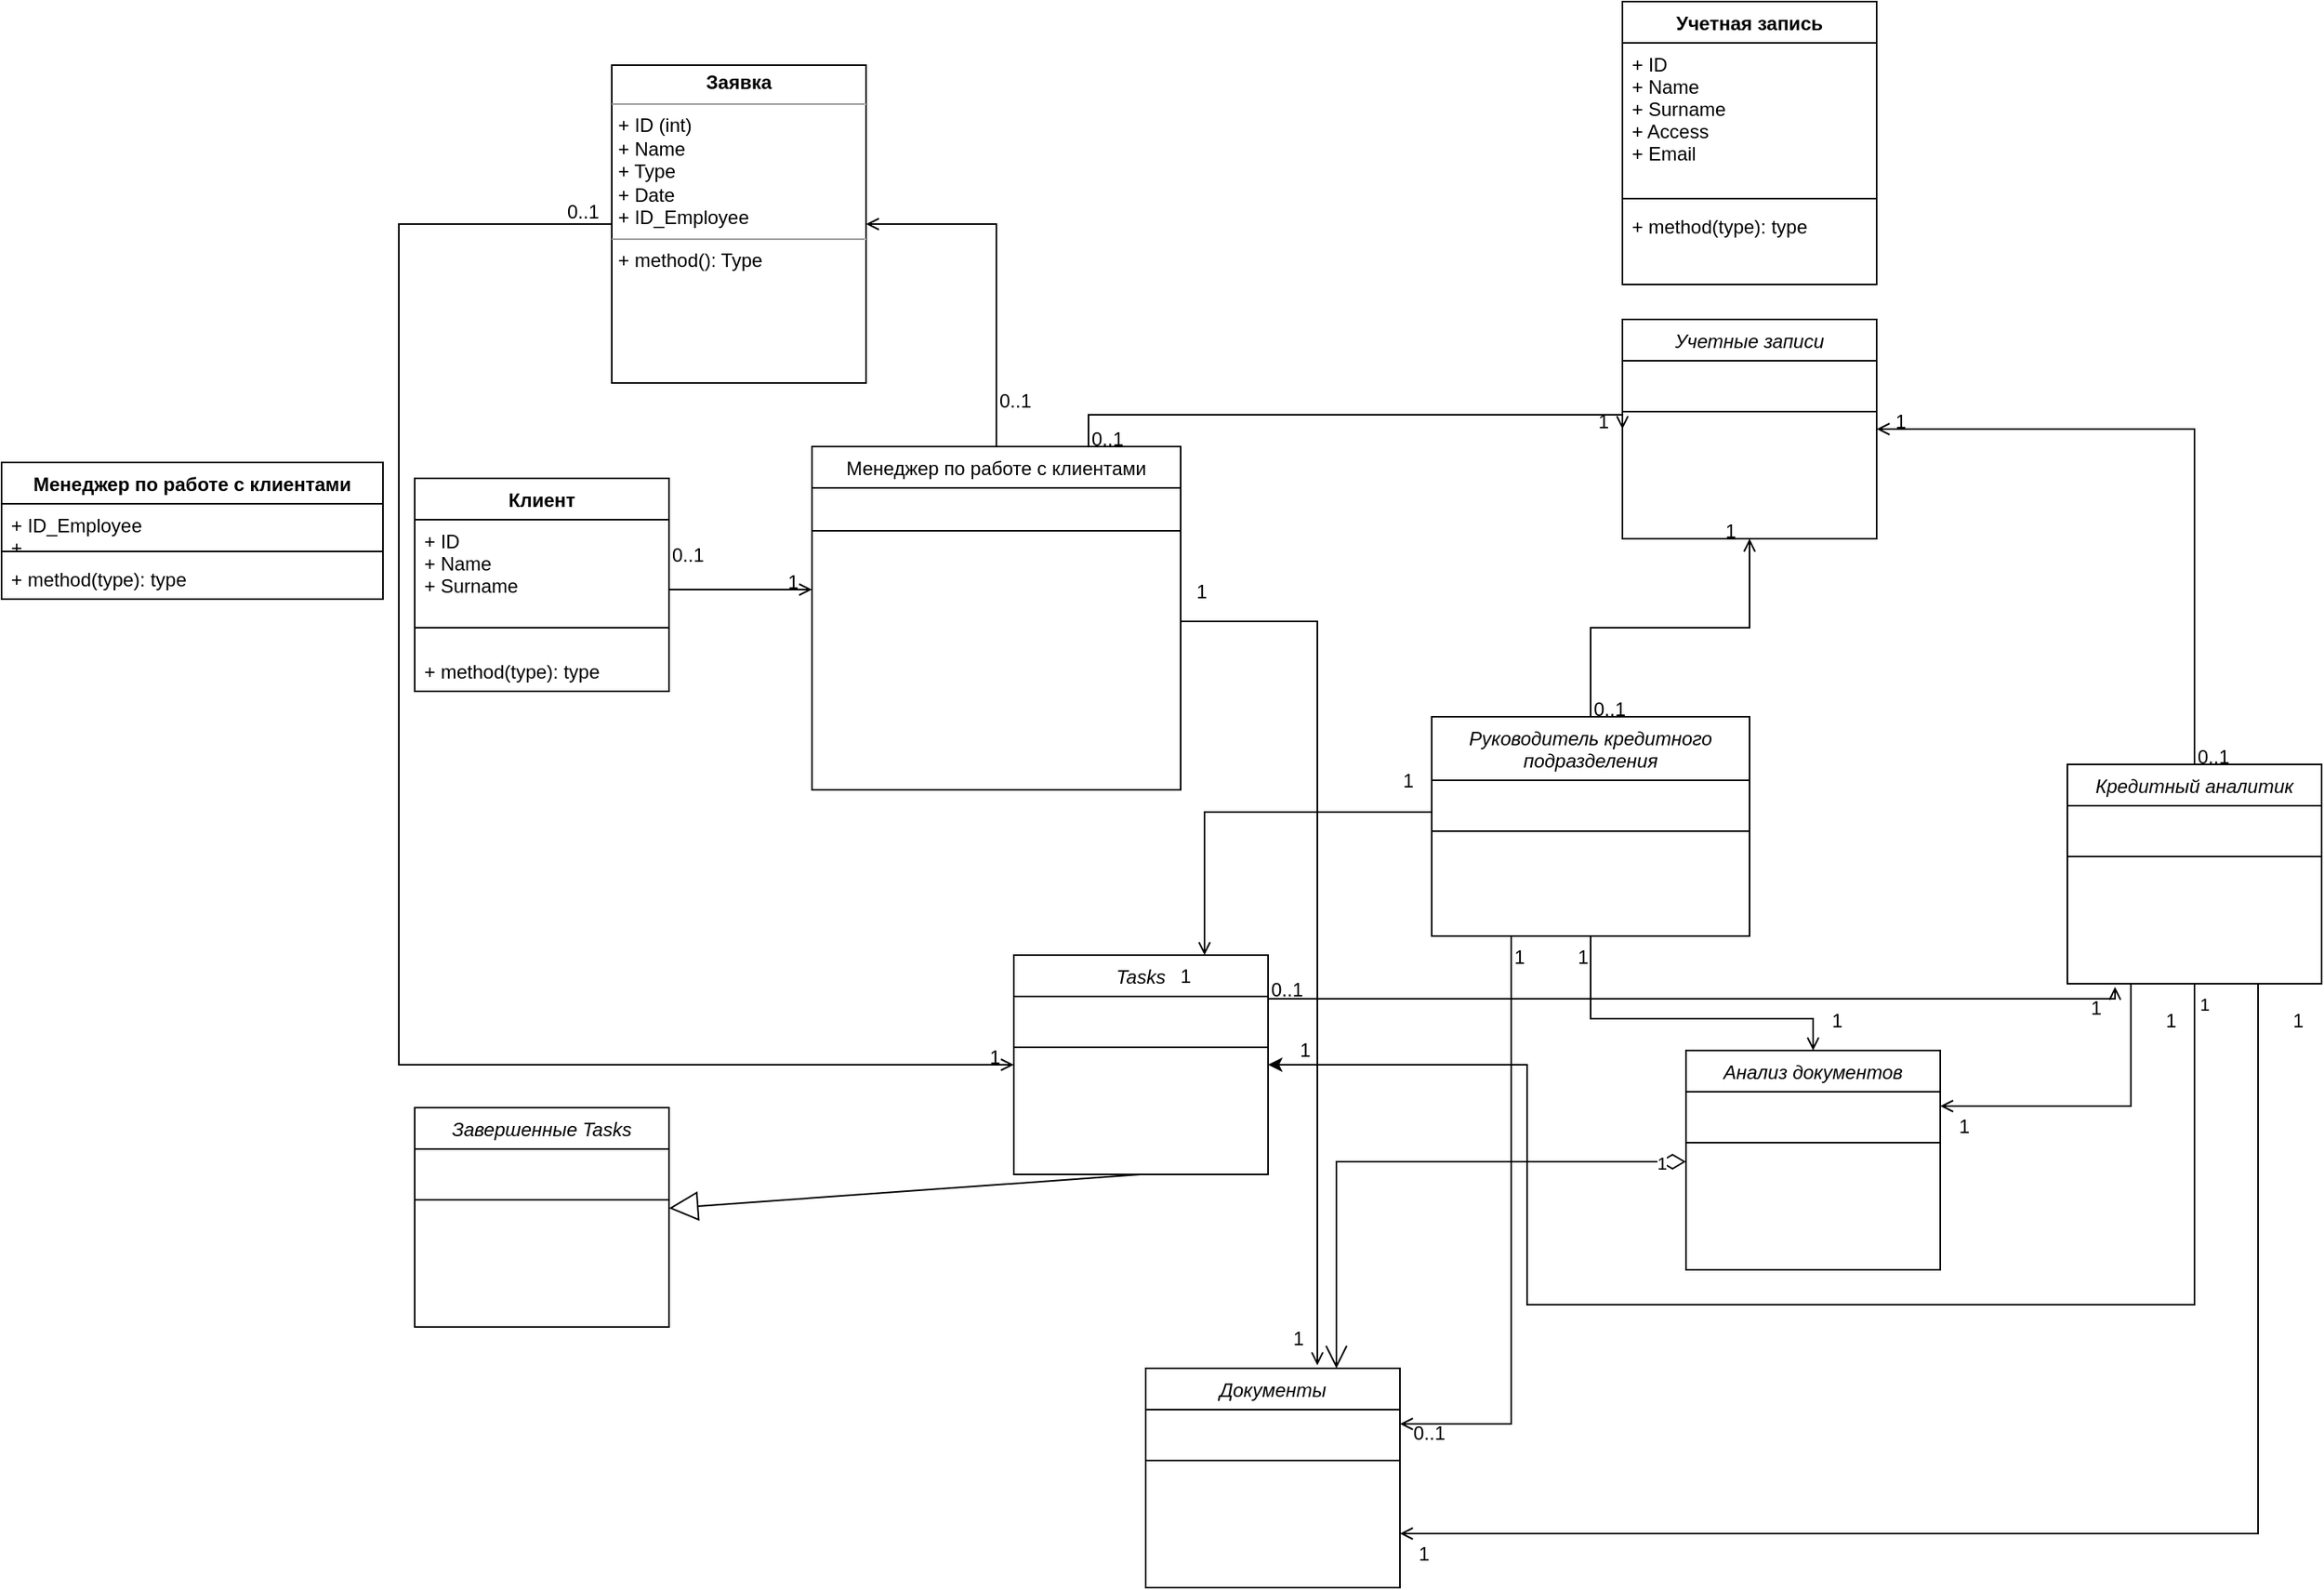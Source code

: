 <mxfile version="20.4.1" type="github">
  <diagram id="C5RBs43oDa-KdzZeNtuy" name="Page-1">
    <mxGraphModel dx="946" dy="1814" grid="1" gridSize="10" guides="1" tooltips="1" connect="1" arrows="1" fold="1" page="1" pageScale="1" pageWidth="827" pageHeight="1169" math="0" shadow="0">
      <root>
        <mxCell id="WIyWlLk6GJQsqaUBKTNV-0" />
        <mxCell id="WIyWlLk6GJQsqaUBKTNV-1" parent="WIyWlLk6GJQsqaUBKTNV-0" />
        <mxCell id="zkfFHV4jXpPFQw0GAbJ--17" value="Менеджер по работе с клиентами" style="swimlane;fontStyle=0;align=center;verticalAlign=top;childLayout=stackLayout;horizontal=1;startSize=26;horizontalStack=0;resizeParent=1;resizeLast=0;collapsible=1;marginBottom=0;rounded=0;shadow=0;strokeWidth=1;" parent="WIyWlLk6GJQsqaUBKTNV-1" vertex="1">
          <mxGeometry x="540" y="100" width="232" height="216" as="geometry">
            <mxRectangle x="550" y="140" width="160" height="26" as="alternateBounds" />
          </mxGeometry>
        </mxCell>
        <mxCell id="zkfFHV4jXpPFQw0GAbJ--23" value="" style="line;html=1;strokeWidth=1;align=left;verticalAlign=middle;spacingTop=-1;spacingLeft=3;spacingRight=3;rotatable=0;labelPosition=right;points=[];portConstraint=eastwest;" parent="zkfFHV4jXpPFQw0GAbJ--17" vertex="1">
          <mxGeometry y="26" width="232" height="54" as="geometry" />
        </mxCell>
        <mxCell id="zkfFHV4jXpPFQw0GAbJ--26" value="" style="endArrow=open;shadow=0;strokeWidth=1;rounded=0;endFill=1;edgeStyle=elbowEdgeStyle;elbow=vertical;exitX=1;exitY=0.5;exitDx=0;exitDy=0;" parent="WIyWlLk6GJQsqaUBKTNV-1" source="cJ7U-5-Rj4uNe6pHxsIU-123" target="zkfFHV4jXpPFQw0GAbJ--17" edge="1">
          <mxGeometry x="0.5" y="41" relative="1" as="geometry">
            <mxPoint x="460" y="208" as="sourcePoint" />
            <mxPoint x="540" y="192" as="targetPoint" />
            <mxPoint x="-40" y="32" as="offset" />
            <Array as="points">
              <mxPoint x="490" y="190" />
            </Array>
          </mxGeometry>
        </mxCell>
        <mxCell id="zkfFHV4jXpPFQw0GAbJ--27" value="0..1" style="resizable=0;align=left;verticalAlign=bottom;labelBackgroundColor=none;fontSize=12;" parent="zkfFHV4jXpPFQw0GAbJ--26" connectable="0" vertex="1">
          <mxGeometry x="-1" relative="1" as="geometry">
            <mxPoint y="4" as="offset" />
          </mxGeometry>
        </mxCell>
        <mxCell id="zkfFHV4jXpPFQw0GAbJ--28" value="1" style="resizable=0;align=right;verticalAlign=bottom;labelBackgroundColor=none;fontSize=12;" parent="zkfFHV4jXpPFQw0GAbJ--26" connectable="0" vertex="1">
          <mxGeometry x="1" relative="1" as="geometry">
            <mxPoint x="-7" y="4" as="offset" />
          </mxGeometry>
        </mxCell>
        <mxCell id="cJ7U-5-Rj4uNe6pHxsIU-2" value="Документы" style="swimlane;fontStyle=2;align=center;verticalAlign=top;childLayout=stackLayout;horizontal=1;startSize=26;horizontalStack=0;resizeParent=1;resizeLast=0;collapsible=1;marginBottom=0;rounded=0;shadow=0;strokeWidth=1;" vertex="1" parent="WIyWlLk6GJQsqaUBKTNV-1">
          <mxGeometry x="750" y="680" width="160" height="138" as="geometry">
            <mxRectangle x="230" y="140" width="160" height="26" as="alternateBounds" />
          </mxGeometry>
        </mxCell>
        <mxCell id="cJ7U-5-Rj4uNe6pHxsIU-6" value="" style="line;html=1;strokeWidth=1;align=left;verticalAlign=middle;spacingTop=-1;spacingLeft=3;spacingRight=3;rotatable=0;labelPosition=right;points=[];portConstraint=eastwest;" vertex="1" parent="cJ7U-5-Rj4uNe6pHxsIU-2">
          <mxGeometry y="26" width="160" height="64" as="geometry" />
        </mxCell>
        <mxCell id="cJ7U-5-Rj4uNe6pHxsIU-8" value="Tasks" style="swimlane;fontStyle=2;align=center;verticalAlign=top;childLayout=stackLayout;horizontal=1;startSize=26;horizontalStack=0;resizeParent=1;resizeLast=0;collapsible=1;marginBottom=0;rounded=0;shadow=0;strokeWidth=1;" vertex="1" parent="WIyWlLk6GJQsqaUBKTNV-1">
          <mxGeometry x="667" y="420" width="160" height="138" as="geometry">
            <mxRectangle x="230" y="140" width="160" height="26" as="alternateBounds" />
          </mxGeometry>
        </mxCell>
        <mxCell id="cJ7U-5-Rj4uNe6pHxsIU-9" value="" style="line;html=1;strokeWidth=1;align=left;verticalAlign=middle;spacingTop=-1;spacingLeft=3;spacingRight=3;rotatable=0;labelPosition=right;points=[];portConstraint=eastwest;" vertex="1" parent="cJ7U-5-Rj4uNe6pHxsIU-8">
          <mxGeometry y="26" width="160" height="64" as="geometry" />
        </mxCell>
        <mxCell id="cJ7U-5-Rj4uNe6pHxsIU-10" value="Учетные записи" style="swimlane;fontStyle=2;align=center;verticalAlign=top;childLayout=stackLayout;horizontal=1;startSize=26;horizontalStack=0;resizeParent=1;resizeLast=0;collapsible=1;marginBottom=0;rounded=0;shadow=0;strokeWidth=1;" vertex="1" parent="WIyWlLk6GJQsqaUBKTNV-1">
          <mxGeometry x="1050" y="20" width="160" height="138" as="geometry">
            <mxRectangle x="230" y="140" width="160" height="26" as="alternateBounds" />
          </mxGeometry>
        </mxCell>
        <mxCell id="cJ7U-5-Rj4uNe6pHxsIU-11" value="" style="line;html=1;strokeWidth=1;align=left;verticalAlign=middle;spacingTop=-1;spacingLeft=3;spacingRight=3;rotatable=0;labelPosition=right;points=[];portConstraint=eastwest;" vertex="1" parent="cJ7U-5-Rj4uNe6pHxsIU-10">
          <mxGeometry y="26" width="160" height="64" as="geometry" />
        </mxCell>
        <mxCell id="cJ7U-5-Rj4uNe6pHxsIU-14" value="Завершенные Tasks" style="swimlane;fontStyle=2;align=center;verticalAlign=top;childLayout=stackLayout;horizontal=1;startSize=26;horizontalStack=0;resizeParent=1;resizeLast=0;collapsible=1;marginBottom=0;rounded=0;shadow=0;strokeWidth=1;" vertex="1" parent="WIyWlLk6GJQsqaUBKTNV-1">
          <mxGeometry x="290" y="516" width="160" height="138" as="geometry">
            <mxRectangle x="230" y="140" width="160" height="26" as="alternateBounds" />
          </mxGeometry>
        </mxCell>
        <mxCell id="cJ7U-5-Rj4uNe6pHxsIU-15" value="" style="line;html=1;strokeWidth=1;align=left;verticalAlign=middle;spacingTop=-1;spacingLeft=3;spacingRight=3;rotatable=0;labelPosition=right;points=[];portConstraint=eastwest;" vertex="1" parent="cJ7U-5-Rj4uNe6pHxsIU-14">
          <mxGeometry y="26" width="160" height="64" as="geometry" />
        </mxCell>
        <mxCell id="cJ7U-5-Rj4uNe6pHxsIU-16" value="Руководитель кредитного &#xa;подразделения" style="swimlane;fontStyle=2;align=center;verticalAlign=top;childLayout=stackLayout;horizontal=1;startSize=40;horizontalStack=0;resizeParent=1;resizeLast=0;collapsible=1;marginBottom=0;rounded=0;shadow=0;strokeWidth=1;" vertex="1" parent="WIyWlLk6GJQsqaUBKTNV-1">
          <mxGeometry x="930" y="270" width="200" height="138" as="geometry">
            <mxRectangle x="230" y="140" width="160" height="26" as="alternateBounds" />
          </mxGeometry>
        </mxCell>
        <mxCell id="cJ7U-5-Rj4uNe6pHxsIU-91" value="" style="endArrow=open;shadow=0;strokeWidth=1;rounded=0;endFill=1;edgeStyle=elbowEdgeStyle;elbow=vertical;entryX=0.75;entryY=0;entryDx=0;entryDy=0;exitX=0;exitY=0.5;exitDx=0;exitDy=0;" edge="1" parent="cJ7U-5-Rj4uNe6pHxsIU-16" source="cJ7U-5-Rj4uNe6pHxsIU-16" target="cJ7U-5-Rj4uNe6pHxsIU-8">
          <mxGeometry x="0.5" y="41" relative="1" as="geometry">
            <mxPoint x="-354" y="-180" as="sourcePoint" />
            <mxPoint x="-510" y="-232" as="targetPoint" />
            <mxPoint x="-40" y="32" as="offset" />
            <Array as="points">
              <mxPoint x="-90" y="60" />
            </Array>
          </mxGeometry>
        </mxCell>
        <mxCell id="cJ7U-5-Rj4uNe6pHxsIU-92" value="1" style="resizable=0;align=left;verticalAlign=bottom;labelBackgroundColor=none;fontSize=12;" connectable="0" vertex="1" parent="cJ7U-5-Rj4uNe6pHxsIU-91">
          <mxGeometry x="-1" relative="1" as="geometry">
            <mxPoint x="-20" y="-20" as="offset" />
          </mxGeometry>
        </mxCell>
        <mxCell id="cJ7U-5-Rj4uNe6pHxsIU-93" value="1" style="resizable=0;align=right;verticalAlign=bottom;labelBackgroundColor=none;fontSize=12;" connectable="0" vertex="1" parent="cJ7U-5-Rj4uNe6pHxsIU-91">
          <mxGeometry x="1" relative="1" as="geometry">
            <mxPoint x="-7" y="22" as="offset" />
          </mxGeometry>
        </mxCell>
        <mxCell id="cJ7U-5-Rj4uNe6pHxsIU-17" value="" style="line;html=1;strokeWidth=1;align=left;verticalAlign=middle;spacingTop=-1;spacingLeft=3;spacingRight=3;rotatable=0;labelPosition=right;points=[];portConstraint=eastwest;" vertex="1" parent="cJ7U-5-Rj4uNe6pHxsIU-16">
          <mxGeometry y="40" width="200" height="64" as="geometry" />
        </mxCell>
        <mxCell id="cJ7U-5-Rj4uNe6pHxsIU-84" style="edgeStyle=orthogonalEdgeStyle;rounded=0;orthogonalLoop=1;jettySize=auto;html=1;entryX=1;entryY=0.5;entryDx=0;entryDy=0;" edge="1" parent="WIyWlLk6GJQsqaUBKTNV-1" source="cJ7U-5-Rj4uNe6pHxsIU-18" target="cJ7U-5-Rj4uNe6pHxsIU-8">
          <mxGeometry relative="1" as="geometry">
            <mxPoint x="940" y="650" as="targetPoint" />
            <Array as="points">
              <mxPoint x="1410" y="640" />
              <mxPoint x="990" y="640" />
              <mxPoint x="990" y="489" />
            </Array>
          </mxGeometry>
        </mxCell>
        <mxCell id="cJ7U-5-Rj4uNe6pHxsIU-107" value="1" style="edgeLabel;html=1;align=center;verticalAlign=middle;resizable=0;points=[];" vertex="1" connectable="0" parent="cJ7U-5-Rj4uNe6pHxsIU-84">
          <mxGeometry x="-0.974" y="6" relative="1" as="geometry">
            <mxPoint y="1" as="offset" />
          </mxGeometry>
        </mxCell>
        <mxCell id="cJ7U-5-Rj4uNe6pHxsIU-18" value="Кредитный аналитик" style="swimlane;fontStyle=2;align=center;verticalAlign=top;childLayout=stackLayout;horizontal=1;startSize=26;horizontalStack=0;resizeParent=1;resizeLast=0;collapsible=1;marginBottom=0;rounded=0;shadow=0;strokeWidth=1;" vertex="1" parent="WIyWlLk6GJQsqaUBKTNV-1">
          <mxGeometry x="1330" y="300" width="160" height="138" as="geometry">
            <mxRectangle x="230" y="140" width="160" height="26" as="alternateBounds" />
          </mxGeometry>
        </mxCell>
        <mxCell id="cJ7U-5-Rj4uNe6pHxsIU-19" value="" style="line;html=1;strokeWidth=1;align=left;verticalAlign=middle;spacingTop=-1;spacingLeft=3;spacingRight=3;rotatable=0;labelPosition=right;points=[];portConstraint=eastwest;" vertex="1" parent="cJ7U-5-Rj4uNe6pHxsIU-18">
          <mxGeometry y="26" width="160" height="64" as="geometry" />
        </mxCell>
        <mxCell id="cJ7U-5-Rj4uNe6pHxsIU-39" value="Анализ документов" style="swimlane;fontStyle=2;align=center;verticalAlign=top;childLayout=stackLayout;horizontal=1;startSize=26;horizontalStack=0;resizeParent=1;resizeLast=0;collapsible=1;marginBottom=0;rounded=0;shadow=0;strokeWidth=1;" vertex="1" parent="WIyWlLk6GJQsqaUBKTNV-1">
          <mxGeometry x="1090" y="480" width="160" height="138" as="geometry">
            <mxRectangle x="230" y="140" width="160" height="26" as="alternateBounds" />
          </mxGeometry>
        </mxCell>
        <mxCell id="cJ7U-5-Rj4uNe6pHxsIU-40" value="" style="line;html=1;strokeWidth=1;align=left;verticalAlign=middle;spacingTop=-1;spacingLeft=3;spacingRight=3;rotatable=0;labelPosition=right;points=[];portConstraint=eastwest;" vertex="1" parent="cJ7U-5-Rj4uNe6pHxsIU-39">
          <mxGeometry y="26" width="160" height="64" as="geometry" />
        </mxCell>
        <mxCell id="cJ7U-5-Rj4uNe6pHxsIU-53" value="" style="endArrow=open;shadow=0;strokeWidth=1;rounded=0;endFill=1;edgeStyle=elbowEdgeStyle;elbow=vertical;entryX=1;entryY=0.5;entryDx=0;entryDy=0;exitX=0.5;exitY=0;exitDx=0;exitDy=0;" edge="1" parent="WIyWlLk6GJQsqaUBKTNV-1" source="zkfFHV4jXpPFQw0GAbJ--17" target="cJ7U-5-Rj4uNe6pHxsIU-117">
          <mxGeometry x="0.5" y="41" relative="1" as="geometry">
            <mxPoint x="690" y="90" as="sourcePoint" />
            <mxPoint x="640" y="30" as="targetPoint" />
            <mxPoint x="-40" y="32" as="offset" />
            <Array as="points">
              <mxPoint x="620" y="-40" />
            </Array>
          </mxGeometry>
        </mxCell>
        <mxCell id="cJ7U-5-Rj4uNe6pHxsIU-54" value="0..1" style="resizable=0;align=left;verticalAlign=bottom;labelBackgroundColor=none;fontSize=12;" connectable="0" vertex="1" parent="cJ7U-5-Rj4uNe6pHxsIU-53">
          <mxGeometry x="-1" relative="1" as="geometry">
            <mxPoint y="-20" as="offset" />
          </mxGeometry>
        </mxCell>
        <mxCell id="cJ7U-5-Rj4uNe6pHxsIU-55" value="1" style="resizable=0;align=right;verticalAlign=bottom;labelBackgroundColor=none;fontSize=12;" connectable="0" vertex="1" parent="cJ7U-5-Rj4uNe6pHxsIU-53">
          <mxGeometry x="1" relative="1" as="geometry">
            <mxPoint x="-7" y="22" as="offset" />
          </mxGeometry>
        </mxCell>
        <mxCell id="cJ7U-5-Rj4uNe6pHxsIU-58" value="" style="endArrow=open;shadow=0;strokeWidth=1;rounded=0;endFill=1;edgeStyle=elbowEdgeStyle;elbow=vertical;entryX=0;entryY=0.5;entryDx=0;entryDy=0;exitX=0.75;exitY=0;exitDx=0;exitDy=0;" edge="1" parent="WIyWlLk6GJQsqaUBKTNV-1" source="zkfFHV4jXpPFQw0GAbJ--17" target="cJ7U-5-Rj4uNe6pHxsIU-10">
          <mxGeometry x="0.5" y="41" relative="1" as="geometry">
            <mxPoint x="660" y="100" as="sourcePoint" />
            <mxPoint x="550.0" y="218.571" as="targetPoint" />
            <mxPoint x="-40" y="32" as="offset" />
            <Array as="points">
              <mxPoint x="890" y="80" />
              <mxPoint x="880" y="-121" />
              <mxPoint x="870" y="-110" />
            </Array>
          </mxGeometry>
        </mxCell>
        <mxCell id="cJ7U-5-Rj4uNe6pHxsIU-59" value="0..1" style="resizable=0;align=left;verticalAlign=bottom;labelBackgroundColor=none;fontSize=12;" connectable="0" vertex="1" parent="cJ7U-5-Rj4uNe6pHxsIU-58">
          <mxGeometry x="-1" relative="1" as="geometry">
            <mxPoint y="4" as="offset" />
          </mxGeometry>
        </mxCell>
        <mxCell id="cJ7U-5-Rj4uNe6pHxsIU-60" value="1" style="resizable=0;align=right;verticalAlign=bottom;labelBackgroundColor=none;fontSize=12;" connectable="0" vertex="1" parent="cJ7U-5-Rj4uNe6pHxsIU-58">
          <mxGeometry x="1" relative="1" as="geometry">
            <mxPoint x="-7" y="4" as="offset" />
          </mxGeometry>
        </mxCell>
        <mxCell id="cJ7U-5-Rj4uNe6pHxsIU-64" value="" style="endArrow=open;shadow=0;strokeWidth=1;rounded=0;endFill=1;edgeStyle=elbowEdgeStyle;elbow=vertical;exitX=0.5;exitY=0;exitDx=0;exitDy=0;entryX=1;entryY=0.5;entryDx=0;entryDy=0;" edge="1" parent="WIyWlLk6GJQsqaUBKTNV-1" source="cJ7U-5-Rj4uNe6pHxsIU-18" target="cJ7U-5-Rj4uNe6pHxsIU-10">
          <mxGeometry x="0.5" y="41" relative="1" as="geometry">
            <mxPoint x="470.0" y="218.571" as="sourcePoint" />
            <mxPoint x="550.0" y="218.571" as="targetPoint" />
            <mxPoint x="-40" y="32" as="offset" />
            <Array as="points">
              <mxPoint x="1310" y="89" />
              <mxPoint x="1280" y="-121" />
              <mxPoint x="1370" y="-11" />
              <mxPoint x="1390" y="20" />
            </Array>
          </mxGeometry>
        </mxCell>
        <mxCell id="cJ7U-5-Rj4uNe6pHxsIU-65" value="0..1" style="resizable=0;align=left;verticalAlign=bottom;labelBackgroundColor=none;fontSize=12;" connectable="0" vertex="1" parent="cJ7U-5-Rj4uNe6pHxsIU-64">
          <mxGeometry x="-1" relative="1" as="geometry">
            <mxPoint y="4" as="offset" />
          </mxGeometry>
        </mxCell>
        <mxCell id="cJ7U-5-Rj4uNe6pHxsIU-66" value="1" style="resizable=0;align=right;verticalAlign=bottom;labelBackgroundColor=none;fontSize=12;" connectable="0" vertex="1" parent="cJ7U-5-Rj4uNe6pHxsIU-64">
          <mxGeometry x="1" relative="1" as="geometry">
            <mxPoint x="20" y="4" as="offset" />
          </mxGeometry>
        </mxCell>
        <mxCell id="cJ7U-5-Rj4uNe6pHxsIU-68" value="" style="endArrow=open;shadow=0;strokeWidth=1;rounded=0;endFill=1;edgeStyle=elbowEdgeStyle;elbow=vertical;exitX=0;exitY=0.5;exitDx=0;exitDy=0;entryX=0;entryY=0.5;entryDx=0;entryDy=0;" edge="1" parent="WIyWlLk6GJQsqaUBKTNV-1" source="cJ7U-5-Rj4uNe6pHxsIU-117" target="cJ7U-5-Rj4uNe6pHxsIU-8">
          <mxGeometry x="0.5" y="41" relative="1" as="geometry">
            <mxPoint x="470.0" y="218.571" as="sourcePoint" />
            <mxPoint x="560" y="400" as="targetPoint" />
            <mxPoint x="-40" y="32" as="offset" />
            <Array as="points">
              <mxPoint x="280" y="180" />
              <mxPoint x="190" y="140" />
              <mxPoint x="170" y="290" />
              <mxPoint x="270" y="80" />
              <mxPoint x="300" y="60" />
              <mxPoint x="420" y="180" />
            </Array>
          </mxGeometry>
        </mxCell>
        <mxCell id="cJ7U-5-Rj4uNe6pHxsIU-69" value="0..1" style="resizable=0;align=left;verticalAlign=bottom;labelBackgroundColor=none;fontSize=12;" connectable="0" vertex="1" parent="cJ7U-5-Rj4uNe6pHxsIU-68">
          <mxGeometry x="-1" relative="1" as="geometry">
            <mxPoint x="-30" y="1" as="offset" />
          </mxGeometry>
        </mxCell>
        <mxCell id="cJ7U-5-Rj4uNe6pHxsIU-70" value="1" style="resizable=0;align=right;verticalAlign=bottom;labelBackgroundColor=none;fontSize=12;" connectable="0" vertex="1" parent="cJ7U-5-Rj4uNe6pHxsIU-68">
          <mxGeometry x="1" relative="1" as="geometry">
            <mxPoint x="-7" y="4" as="offset" />
          </mxGeometry>
        </mxCell>
        <mxCell id="cJ7U-5-Rj4uNe6pHxsIU-71" value="" style="endArrow=open;shadow=0;strokeWidth=1;rounded=0;endFill=1;edgeStyle=elbowEdgeStyle;elbow=vertical;exitX=0.5;exitY=0;exitDx=0;exitDy=0;entryX=0.5;entryY=1;entryDx=0;entryDy=0;" edge="1" parent="WIyWlLk6GJQsqaUBKTNV-1" source="cJ7U-5-Rj4uNe6pHxsIU-16" target="cJ7U-5-Rj4uNe6pHxsIU-10">
          <mxGeometry x="0.5" y="41" relative="1" as="geometry">
            <mxPoint x="480.0" y="228.571" as="sourcePoint" />
            <mxPoint x="1120" y="-60" as="targetPoint" />
            <mxPoint x="-40" y="32" as="offset" />
          </mxGeometry>
        </mxCell>
        <mxCell id="cJ7U-5-Rj4uNe6pHxsIU-72" value="0..1" style="resizable=0;align=left;verticalAlign=bottom;labelBackgroundColor=none;fontSize=12;" connectable="0" vertex="1" parent="cJ7U-5-Rj4uNe6pHxsIU-71">
          <mxGeometry x="-1" relative="1" as="geometry">
            <mxPoint y="4" as="offset" />
          </mxGeometry>
        </mxCell>
        <mxCell id="cJ7U-5-Rj4uNe6pHxsIU-73" value="1" style="resizable=0;align=right;verticalAlign=bottom;labelBackgroundColor=none;fontSize=12;" connectable="0" vertex="1" parent="cJ7U-5-Rj4uNe6pHxsIU-71">
          <mxGeometry x="1" relative="1" as="geometry">
            <mxPoint x="-7" y="4" as="offset" />
          </mxGeometry>
        </mxCell>
        <mxCell id="cJ7U-5-Rj4uNe6pHxsIU-75" value="" style="endArrow=block;endSize=16;endFill=0;html=1;rounded=0;exitX=0.5;exitY=1;exitDx=0;exitDy=0;" edge="1" parent="WIyWlLk6GJQsqaUBKTNV-1" source="cJ7U-5-Rj4uNe6pHxsIU-8" target="cJ7U-5-Rj4uNe6pHxsIU-14">
          <mxGeometry width="160" relative="1" as="geometry">
            <mxPoint x="740" y="580" as="sourcePoint" />
            <mxPoint x="900" y="580" as="targetPoint" />
          </mxGeometry>
        </mxCell>
        <mxCell id="cJ7U-5-Rj4uNe6pHxsIU-87" value="1" style="endArrow=open;html=1;endSize=12;startArrow=diamondThin;startSize=14;startFill=0;edgeStyle=orthogonalEdgeStyle;align=left;verticalAlign=bottom;rounded=0;entryX=0.75;entryY=0;entryDx=0;entryDy=0;" edge="1" parent="WIyWlLk6GJQsqaUBKTNV-1" source="cJ7U-5-Rj4uNe6pHxsIU-40" target="cJ7U-5-Rj4uNe6pHxsIU-2">
          <mxGeometry x="-0.886" y="10" relative="1" as="geometry">
            <mxPoint x="600" y="470" as="sourcePoint" />
            <mxPoint x="760" y="470" as="targetPoint" />
            <Array as="points">
              <mxPoint x="870" y="550" />
            </Array>
            <mxPoint as="offset" />
          </mxGeometry>
        </mxCell>
        <mxCell id="cJ7U-5-Rj4uNe6pHxsIU-88" value="" style="endArrow=open;shadow=0;strokeWidth=1;rounded=0;endFill=1;edgeStyle=elbowEdgeStyle;elbow=vertical;exitX=1;exitY=0.25;exitDx=0;exitDy=0;" edge="1" parent="WIyWlLk6GJQsqaUBKTNV-1" source="cJ7U-5-Rj4uNe6pHxsIU-8">
          <mxGeometry x="0.5" y="41" relative="1" as="geometry">
            <mxPoint x="666" y="110" as="sourcePoint" />
            <mxPoint x="1360" y="440" as="targetPoint" />
            <mxPoint x="-40" y="32" as="offset" />
            <Array as="points" />
          </mxGeometry>
        </mxCell>
        <mxCell id="cJ7U-5-Rj4uNe6pHxsIU-89" value="0..1" style="resizable=0;align=left;verticalAlign=bottom;labelBackgroundColor=none;fontSize=12;" connectable="0" vertex="1" parent="cJ7U-5-Rj4uNe6pHxsIU-88">
          <mxGeometry x="-1" relative="1" as="geometry">
            <mxPoint y="-4" as="offset" />
          </mxGeometry>
        </mxCell>
        <mxCell id="cJ7U-5-Rj4uNe6pHxsIU-90" value="1" style="resizable=0;align=right;verticalAlign=bottom;labelBackgroundColor=none;fontSize=12;" connectable="0" vertex="1" parent="cJ7U-5-Rj4uNe6pHxsIU-88">
          <mxGeometry x="1" relative="1" as="geometry">
            <mxPoint x="-7" y="22" as="offset" />
          </mxGeometry>
        </mxCell>
        <mxCell id="cJ7U-5-Rj4uNe6pHxsIU-94" value="" style="endArrow=open;shadow=0;strokeWidth=1;rounded=0;endFill=1;edgeStyle=elbowEdgeStyle;elbow=vertical;exitX=1;exitY=0.5;exitDx=0;exitDy=0;entryX=0.675;entryY=-0.014;entryDx=0;entryDy=0;entryPerimeter=0;" edge="1" parent="WIyWlLk6GJQsqaUBKTNV-1" source="zkfFHV4jXpPFQw0GAbJ--17" target="cJ7U-5-Rj4uNe6pHxsIU-2">
          <mxGeometry x="0.5" y="41" relative="1" as="geometry">
            <mxPoint x="1040" y="379" as="sourcePoint" />
            <mxPoint x="840" y="620" as="targetPoint" />
            <mxPoint x="-40" y="32" as="offset" />
            <Array as="points">
              <mxPoint x="810" y="210" />
            </Array>
          </mxGeometry>
        </mxCell>
        <mxCell id="cJ7U-5-Rj4uNe6pHxsIU-95" value="1" style="resizable=0;align=left;verticalAlign=bottom;labelBackgroundColor=none;fontSize=12;" connectable="0" vertex="1" parent="cJ7U-5-Rj4uNe6pHxsIU-94">
          <mxGeometry x="-1" relative="1" as="geometry">
            <mxPoint x="8" y="-8" as="offset" />
          </mxGeometry>
        </mxCell>
        <mxCell id="cJ7U-5-Rj4uNe6pHxsIU-96" value="1" style="resizable=0;align=right;verticalAlign=bottom;labelBackgroundColor=none;fontSize=12;" connectable="0" vertex="1" parent="cJ7U-5-Rj4uNe6pHxsIU-94">
          <mxGeometry x="1" relative="1" as="geometry">
            <mxPoint x="-7" y="-8" as="offset" />
          </mxGeometry>
        </mxCell>
        <mxCell id="cJ7U-5-Rj4uNe6pHxsIU-97" value="" style="endArrow=open;shadow=0;strokeWidth=1;rounded=0;endFill=1;edgeStyle=elbowEdgeStyle;elbow=vertical;entryX=0.5;entryY=0;entryDx=0;entryDy=0;exitX=0.5;exitY=1;exitDx=0;exitDy=0;" edge="1" parent="WIyWlLk6GJQsqaUBKTNV-1" source="cJ7U-5-Rj4uNe6pHxsIU-16" target="cJ7U-5-Rj4uNe6pHxsIU-39">
          <mxGeometry x="0.5" y="41" relative="1" as="geometry">
            <mxPoint x="1050" y="389" as="sourcePoint" />
            <mxPoint x="807" y="440" as="targetPoint" />
            <mxPoint x="-40" y="32" as="offset" />
            <Array as="points">
              <mxPoint x="1150" y="460" />
            </Array>
          </mxGeometry>
        </mxCell>
        <mxCell id="cJ7U-5-Rj4uNe6pHxsIU-98" value="1" style="resizable=0;align=left;verticalAlign=bottom;labelBackgroundColor=none;fontSize=12;" connectable="0" vertex="1" parent="cJ7U-5-Rj4uNe6pHxsIU-97">
          <mxGeometry x="-1" relative="1" as="geometry">
            <mxPoint x="-10" y="22" as="offset" />
          </mxGeometry>
        </mxCell>
        <mxCell id="cJ7U-5-Rj4uNe6pHxsIU-99" value="1" style="resizable=0;align=right;verticalAlign=bottom;labelBackgroundColor=none;fontSize=12;" connectable="0" vertex="1" parent="cJ7U-5-Rj4uNe6pHxsIU-97">
          <mxGeometry x="1" relative="1" as="geometry">
            <mxPoint x="20" y="-10" as="offset" />
          </mxGeometry>
        </mxCell>
        <mxCell id="cJ7U-5-Rj4uNe6pHxsIU-100" value="" style="endArrow=open;shadow=0;strokeWidth=1;rounded=0;endFill=1;edgeStyle=elbowEdgeStyle;elbow=vertical;exitX=0.25;exitY=1;exitDx=0;exitDy=0;entryX=1;entryY=0.25;entryDx=0;entryDy=0;" edge="1" parent="WIyWlLk6GJQsqaUBKTNV-1" source="cJ7U-5-Rj4uNe6pHxsIU-18" target="cJ7U-5-Rj4uNe6pHxsIU-39">
          <mxGeometry x="0.5" y="41" relative="1" as="geometry">
            <mxPoint x="1060" y="399" as="sourcePoint" />
            <mxPoint x="817" y="450" as="targetPoint" />
            <mxPoint x="-40" y="32" as="offset" />
            <Array as="points">
              <mxPoint x="1340" y="515" />
            </Array>
          </mxGeometry>
        </mxCell>
        <mxCell id="cJ7U-5-Rj4uNe6pHxsIU-101" value="1" style="resizable=0;align=left;verticalAlign=bottom;labelBackgroundColor=none;fontSize=12;" connectable="0" vertex="1" parent="cJ7U-5-Rj4uNe6pHxsIU-100">
          <mxGeometry x="-1" relative="1" as="geometry">
            <mxPoint x="20" y="32" as="offset" />
          </mxGeometry>
        </mxCell>
        <mxCell id="cJ7U-5-Rj4uNe6pHxsIU-102" value="1" style="resizable=0;align=right;verticalAlign=bottom;labelBackgroundColor=none;fontSize=12;" connectable="0" vertex="1" parent="cJ7U-5-Rj4uNe6pHxsIU-100">
          <mxGeometry x="1" relative="1" as="geometry">
            <mxPoint x="20" y="22" as="offset" />
          </mxGeometry>
        </mxCell>
        <mxCell id="cJ7U-5-Rj4uNe6pHxsIU-103" value="" style="endArrow=open;shadow=0;strokeWidth=1;rounded=0;endFill=1;edgeStyle=elbowEdgeStyle;elbow=vertical;entryX=1;entryY=0.75;entryDx=0;entryDy=0;exitX=0.75;exitY=1;exitDx=0;exitDy=0;" edge="1" parent="WIyWlLk6GJQsqaUBKTNV-1" source="cJ7U-5-Rj4uNe6pHxsIU-18" target="cJ7U-5-Rj4uNe6pHxsIU-2">
          <mxGeometry x="0.5" y="41" relative="1" as="geometry">
            <mxPoint x="1070" y="409" as="sourcePoint" />
            <mxPoint x="827" y="460" as="targetPoint" />
            <mxPoint x="-40" y="32" as="offset" />
            <Array as="points">
              <mxPoint x="1180" y="784" />
            </Array>
          </mxGeometry>
        </mxCell>
        <mxCell id="cJ7U-5-Rj4uNe6pHxsIU-104" value="1" style="resizable=0;align=left;verticalAlign=bottom;labelBackgroundColor=none;fontSize=12;" connectable="0" vertex="1" parent="cJ7U-5-Rj4uNe6pHxsIU-103">
          <mxGeometry x="-1" relative="1" as="geometry">
            <mxPoint x="20" y="32" as="offset" />
          </mxGeometry>
        </mxCell>
        <mxCell id="cJ7U-5-Rj4uNe6pHxsIU-105" value="1" style="resizable=0;align=right;verticalAlign=bottom;labelBackgroundColor=none;fontSize=12;" connectable="0" vertex="1" parent="cJ7U-5-Rj4uNe6pHxsIU-103">
          <mxGeometry x="1" relative="1" as="geometry">
            <mxPoint x="20" y="22" as="offset" />
          </mxGeometry>
        </mxCell>
        <mxCell id="cJ7U-5-Rj4uNe6pHxsIU-106" value="1" style="text;html=1;align=center;verticalAlign=middle;resizable=0;points=[];autosize=1;strokeColor=none;fillColor=none;" vertex="1" parent="WIyWlLk6GJQsqaUBKTNV-1">
          <mxGeometry x="835" y="465" width="30" height="30" as="geometry" />
        </mxCell>
        <mxCell id="cJ7U-5-Rj4uNe6pHxsIU-108" value="" style="endArrow=open;shadow=0;strokeWidth=1;rounded=0;endFill=1;edgeStyle=elbowEdgeStyle;elbow=vertical;exitX=0.25;exitY=1;exitDx=0;exitDy=0;entryX=1;entryY=0.25;entryDx=0;entryDy=0;" edge="1" parent="WIyWlLk6GJQsqaUBKTNV-1" source="cJ7U-5-Rj4uNe6pHxsIU-16" target="cJ7U-5-Rj4uNe6pHxsIU-2">
          <mxGeometry x="0.5" y="41" relative="1" as="geometry">
            <mxPoint x="724" y="110" as="sourcePoint" />
            <mxPoint x="940" y="710" as="targetPoint" />
            <mxPoint x="-40" y="32" as="offset" />
            <Array as="points">
              <mxPoint x="970" y="715" />
              <mxPoint x="950" y="710" />
              <mxPoint x="950" y="470" />
              <mxPoint x="890" y="-111" />
              <mxPoint x="880" y="-100" />
            </Array>
          </mxGeometry>
        </mxCell>
        <mxCell id="cJ7U-5-Rj4uNe6pHxsIU-109" value="1" style="resizable=0;align=left;verticalAlign=bottom;labelBackgroundColor=none;fontSize=12;" connectable="0" vertex="1" parent="cJ7U-5-Rj4uNe6pHxsIU-108">
          <mxGeometry x="-1" relative="1" as="geometry">
            <mxPoint y="22" as="offset" />
          </mxGeometry>
        </mxCell>
        <mxCell id="cJ7U-5-Rj4uNe6pHxsIU-110" value="0..1" style="resizable=0;align=right;verticalAlign=bottom;labelBackgroundColor=none;fontSize=12;" connectable="0" vertex="1" parent="cJ7U-5-Rj4uNe6pHxsIU-108">
          <mxGeometry x="1" relative="1" as="geometry">
            <mxPoint x="30" y="15" as="offset" />
          </mxGeometry>
        </mxCell>
        <mxCell id="cJ7U-5-Rj4uNe6pHxsIU-117" value="&lt;p style=&quot;margin:0px;margin-top:4px;text-align:center;&quot;&gt;&lt;b&gt;Заявка&lt;/b&gt;&lt;/p&gt;&lt;hr size=&quot;1&quot;&gt;&lt;p style=&quot;margin:0px;margin-left:4px;&quot;&gt;+ ID (int)&lt;/p&gt;&lt;p style=&quot;margin:0px;margin-left:4px;&quot;&gt;+ Name&lt;/p&gt;&lt;p style=&quot;margin:0px;margin-left:4px;&quot;&gt;+ Type&lt;/p&gt;&lt;p style=&quot;margin:0px;margin-left:4px;&quot;&gt;+ Date&lt;/p&gt;&lt;p style=&quot;margin:0px;margin-left:4px;&quot;&gt;+ ID_Employee&lt;/p&gt;&lt;hr size=&quot;1&quot;&gt;&lt;p style=&quot;margin:0px;margin-left:4px;&quot;&gt;+ method(): Type&lt;/p&gt;" style="verticalAlign=top;align=left;overflow=fill;fontSize=12;fontFamily=Helvetica;html=1;" vertex="1" parent="WIyWlLk6GJQsqaUBKTNV-1">
          <mxGeometry x="414" y="-140" width="160" height="200" as="geometry" />
        </mxCell>
        <mxCell id="cJ7U-5-Rj4uNe6pHxsIU-122" value="Клиент" style="swimlane;fontStyle=1;align=center;verticalAlign=top;childLayout=stackLayout;horizontal=1;startSize=26;horizontalStack=0;resizeParent=1;resizeParentMax=0;resizeLast=0;collapsible=1;marginBottom=0;" vertex="1" parent="WIyWlLk6GJQsqaUBKTNV-1">
          <mxGeometry x="290" y="120" width="160" height="134" as="geometry" />
        </mxCell>
        <mxCell id="cJ7U-5-Rj4uNe6pHxsIU-123" value="+ ID&#xa;+ Name&#xa;+ Surname" style="text;strokeColor=none;fillColor=none;align=left;verticalAlign=top;spacingLeft=4;spacingRight=4;overflow=hidden;rotatable=0;points=[[0,0.5],[1,0.5]];portConstraint=eastwest;" vertex="1" parent="cJ7U-5-Rj4uNe6pHxsIU-122">
          <mxGeometry y="26" width="160" height="54" as="geometry" />
        </mxCell>
        <mxCell id="cJ7U-5-Rj4uNe6pHxsIU-124" value="" style="line;strokeWidth=1;fillColor=none;align=left;verticalAlign=middle;spacingTop=-1;spacingLeft=3;spacingRight=3;rotatable=0;labelPosition=right;points=[];portConstraint=eastwest;strokeColor=inherit;" vertex="1" parent="cJ7U-5-Rj4uNe6pHxsIU-122">
          <mxGeometry y="80" width="160" height="28" as="geometry" />
        </mxCell>
        <mxCell id="cJ7U-5-Rj4uNe6pHxsIU-125" value="+ method(type): type" style="text;strokeColor=none;fillColor=none;align=left;verticalAlign=top;spacingLeft=4;spacingRight=4;overflow=hidden;rotatable=0;points=[[0,0.5],[1,0.5]];portConstraint=eastwest;" vertex="1" parent="cJ7U-5-Rj4uNe6pHxsIU-122">
          <mxGeometry y="108" width="160" height="26" as="geometry" />
        </mxCell>
        <mxCell id="cJ7U-5-Rj4uNe6pHxsIU-127" value="Менеджер по работе с клиентами" style="swimlane;fontStyle=1;align=center;verticalAlign=top;childLayout=stackLayout;horizontal=1;startSize=26;horizontalStack=0;resizeParent=1;resizeParentMax=0;resizeLast=0;collapsible=1;marginBottom=0;" vertex="1" parent="WIyWlLk6GJQsqaUBKTNV-1">
          <mxGeometry x="30" y="110" width="240" height="86" as="geometry" />
        </mxCell>
        <mxCell id="cJ7U-5-Rj4uNe6pHxsIU-128" value="+ ID_Employee&#xa;+" style="text;strokeColor=none;fillColor=none;align=left;verticalAlign=top;spacingLeft=4;spacingRight=4;overflow=hidden;rotatable=0;points=[[0,0.5],[1,0.5]];portConstraint=eastwest;" vertex="1" parent="cJ7U-5-Rj4uNe6pHxsIU-127">
          <mxGeometry y="26" width="240" height="26" as="geometry" />
        </mxCell>
        <mxCell id="cJ7U-5-Rj4uNe6pHxsIU-129" value="" style="line;strokeWidth=1;fillColor=none;align=left;verticalAlign=middle;spacingTop=-1;spacingLeft=3;spacingRight=3;rotatable=0;labelPosition=right;points=[];portConstraint=eastwest;strokeColor=inherit;" vertex="1" parent="cJ7U-5-Rj4uNe6pHxsIU-127">
          <mxGeometry y="52" width="240" height="8" as="geometry" />
        </mxCell>
        <mxCell id="cJ7U-5-Rj4uNe6pHxsIU-130" value="+ method(type): type" style="text;strokeColor=none;fillColor=none;align=left;verticalAlign=top;spacingLeft=4;spacingRight=4;overflow=hidden;rotatable=0;points=[[0,0.5],[1,0.5]];portConstraint=eastwest;" vertex="1" parent="cJ7U-5-Rj4uNe6pHxsIU-127">
          <mxGeometry y="60" width="240" height="26" as="geometry" />
        </mxCell>
        <mxCell id="cJ7U-5-Rj4uNe6pHxsIU-131" value="Учетная запись" style="swimlane;fontStyle=1;align=center;verticalAlign=top;childLayout=stackLayout;horizontal=1;startSize=26;horizontalStack=0;resizeParent=1;resizeParentMax=0;resizeLast=0;collapsible=1;marginBottom=0;" vertex="1" parent="WIyWlLk6GJQsqaUBKTNV-1">
          <mxGeometry x="1050" y="-180" width="160" height="178" as="geometry" />
        </mxCell>
        <mxCell id="cJ7U-5-Rj4uNe6pHxsIU-132" value="+ ID&#xa;+ Name&#xa;+ Surname&#xa;+ Access&#xa;+ Email" style="text;strokeColor=none;fillColor=none;align=left;verticalAlign=top;spacingLeft=4;spacingRight=4;overflow=hidden;rotatable=0;points=[[0,0.5],[1,0.5]];portConstraint=eastwest;" vertex="1" parent="cJ7U-5-Rj4uNe6pHxsIU-131">
          <mxGeometry y="26" width="160" height="94" as="geometry" />
        </mxCell>
        <mxCell id="cJ7U-5-Rj4uNe6pHxsIU-133" value="" style="line;strokeWidth=1;fillColor=none;align=left;verticalAlign=middle;spacingTop=-1;spacingLeft=3;spacingRight=3;rotatable=0;labelPosition=right;points=[];portConstraint=eastwest;strokeColor=inherit;" vertex="1" parent="cJ7U-5-Rj4uNe6pHxsIU-131">
          <mxGeometry y="120" width="160" height="8" as="geometry" />
        </mxCell>
        <mxCell id="cJ7U-5-Rj4uNe6pHxsIU-134" value="+ method(type): type" style="text;strokeColor=none;fillColor=none;align=left;verticalAlign=top;spacingLeft=4;spacingRight=4;overflow=hidden;rotatable=0;points=[[0,0.5],[1,0.5]];portConstraint=eastwest;" vertex="1" parent="cJ7U-5-Rj4uNe6pHxsIU-131">
          <mxGeometry y="128" width="160" height="50" as="geometry" />
        </mxCell>
      </root>
    </mxGraphModel>
  </diagram>
</mxfile>
